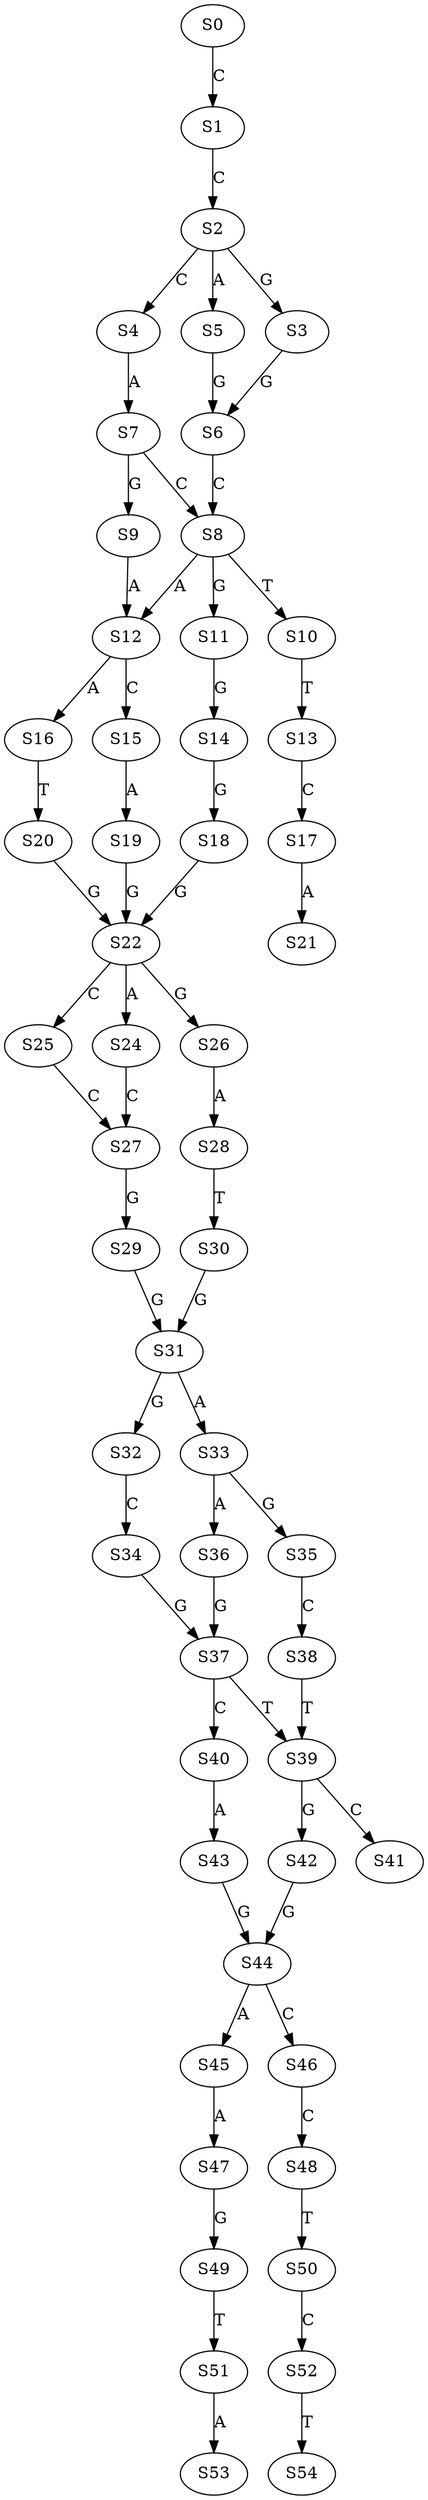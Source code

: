 strict digraph  {
	S0 -> S1 [ label = C ];
	S1 -> S2 [ label = C ];
	S2 -> S3 [ label = G ];
	S2 -> S4 [ label = C ];
	S2 -> S5 [ label = A ];
	S3 -> S6 [ label = G ];
	S4 -> S7 [ label = A ];
	S5 -> S6 [ label = G ];
	S6 -> S8 [ label = C ];
	S7 -> S8 [ label = C ];
	S7 -> S9 [ label = G ];
	S8 -> S10 [ label = T ];
	S8 -> S11 [ label = G ];
	S8 -> S12 [ label = A ];
	S9 -> S12 [ label = A ];
	S10 -> S13 [ label = T ];
	S11 -> S14 [ label = G ];
	S12 -> S15 [ label = C ];
	S12 -> S16 [ label = A ];
	S13 -> S17 [ label = C ];
	S14 -> S18 [ label = G ];
	S15 -> S19 [ label = A ];
	S16 -> S20 [ label = T ];
	S17 -> S21 [ label = A ];
	S18 -> S22 [ label = G ];
	S19 -> S22 [ label = G ];
	S20 -> S22 [ label = G ];
	S22 -> S24 [ label = A ];
	S22 -> S25 [ label = C ];
	S22 -> S26 [ label = G ];
	S24 -> S27 [ label = C ];
	S25 -> S27 [ label = C ];
	S26 -> S28 [ label = A ];
	S27 -> S29 [ label = G ];
	S28 -> S30 [ label = T ];
	S29 -> S31 [ label = G ];
	S30 -> S31 [ label = G ];
	S31 -> S32 [ label = G ];
	S31 -> S33 [ label = A ];
	S32 -> S34 [ label = C ];
	S33 -> S35 [ label = G ];
	S33 -> S36 [ label = A ];
	S34 -> S37 [ label = G ];
	S35 -> S38 [ label = C ];
	S36 -> S37 [ label = G ];
	S37 -> S39 [ label = T ];
	S37 -> S40 [ label = C ];
	S38 -> S39 [ label = T ];
	S39 -> S41 [ label = C ];
	S39 -> S42 [ label = G ];
	S40 -> S43 [ label = A ];
	S42 -> S44 [ label = G ];
	S43 -> S44 [ label = G ];
	S44 -> S45 [ label = A ];
	S44 -> S46 [ label = C ];
	S45 -> S47 [ label = A ];
	S46 -> S48 [ label = C ];
	S47 -> S49 [ label = G ];
	S48 -> S50 [ label = T ];
	S49 -> S51 [ label = T ];
	S50 -> S52 [ label = C ];
	S51 -> S53 [ label = A ];
	S52 -> S54 [ label = T ];
}
